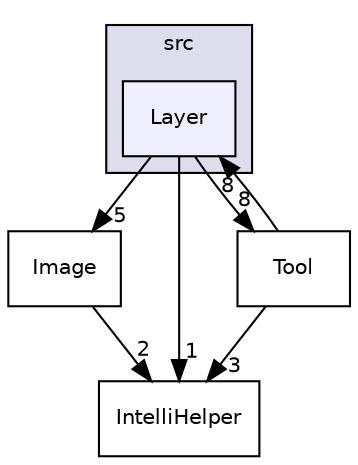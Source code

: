 digraph "intelliphoto/src/Layer" {
  compound=true
  node [ fontsize="10", fontname="Helvetica"];
  edge [ labelfontsize="10", labelfontname="Helvetica"];
  subgraph clusterdir_83a4347d11f2ba6343d546ab133722d2 {
    graph [ bgcolor="#ddddee", pencolor="black", label="src" fontname="Helvetica", fontsize="10", URL="dir_83a4347d11f2ba6343d546ab133722d2.html"]
  dir_e6d96184223881d115efa44ca0dfa844 [shape=box, label="Layer", style="filled", fillcolor="#eeeeff", pencolor="black", URL="dir_e6d96184223881d115efa44ca0dfa844.html"];
  }
  dir_544f9dcb748f922e4bb3be2540380bf2 [shape=box label="Image" URL="dir_544f9dcb748f922e4bb3be2540380bf2.html"];
  dir_f50aa5156fe016a259583c412dbf440c [shape=box label="IntelliHelper" URL="dir_f50aa5156fe016a259583c412dbf440c.html"];
  dir_941490de56ac122cf77df9922cbcc750 [shape=box label="Tool" URL="dir_941490de56ac122cf77df9922cbcc750.html"];
  dir_544f9dcb748f922e4bb3be2540380bf2->dir_f50aa5156fe016a259583c412dbf440c [headlabel="2", labeldistance=1.5 headhref="dir_000003_000004.html"];
  dir_e6d96184223881d115efa44ca0dfa844->dir_544f9dcb748f922e4bb3be2540380bf2 [headlabel="5", labeldistance=1.5 headhref="dir_000006_000003.html"];
  dir_e6d96184223881d115efa44ca0dfa844->dir_f50aa5156fe016a259583c412dbf440c [headlabel="1", labeldistance=1.5 headhref="dir_000006_000004.html"];
  dir_e6d96184223881d115efa44ca0dfa844->dir_941490de56ac122cf77df9922cbcc750 [headlabel="8", labeldistance=1.5 headhref="dir_000006_000005.html"];
  dir_941490de56ac122cf77df9922cbcc750->dir_e6d96184223881d115efa44ca0dfa844 [headlabel="8", labeldistance=1.5 headhref="dir_000005_000006.html"];
  dir_941490de56ac122cf77df9922cbcc750->dir_f50aa5156fe016a259583c412dbf440c [headlabel="3", labeldistance=1.5 headhref="dir_000005_000004.html"];
}
